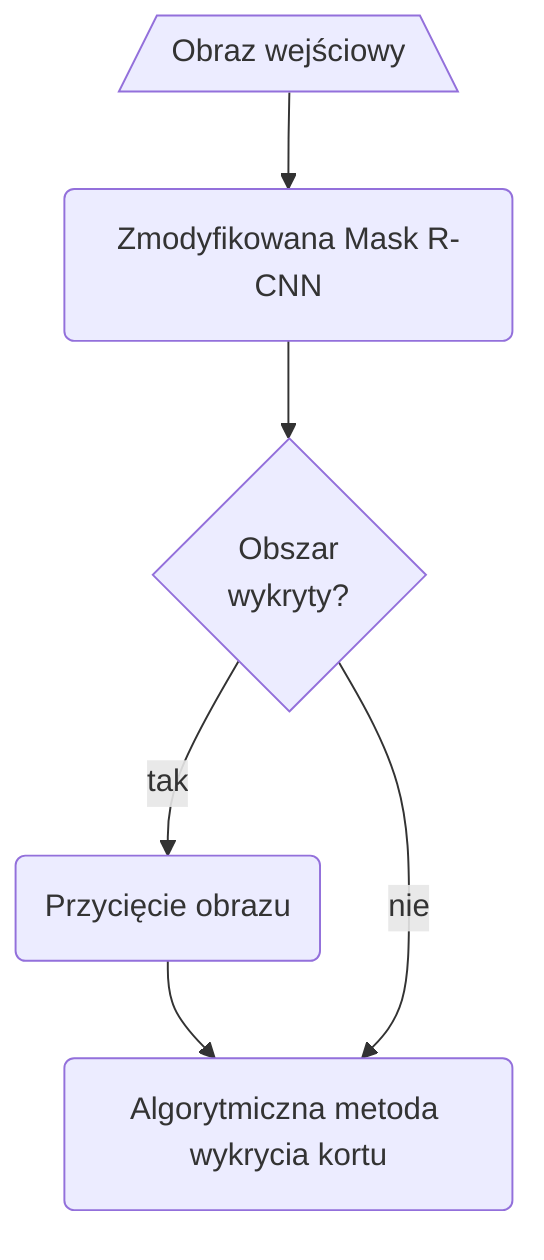 graph TD

%% ...::: NODES :::...

input[/Obraz wejściowy\]
mrcnn(Zmodyfikowana Mask R-CNN)
wykryty{Obszar<br/>wykryty?}
algorytm(Algorytmiczna metoda wykrycia kortu)
crop(Przycięcie obrazu)

%% ...::: STYLING :::...

%% ...::: FLOWS :::...

input-->mrcnn
mrcnn-->wykryty
wykryty--tak-->crop
crop-->algorytm
wykryty--nie-->algorytm